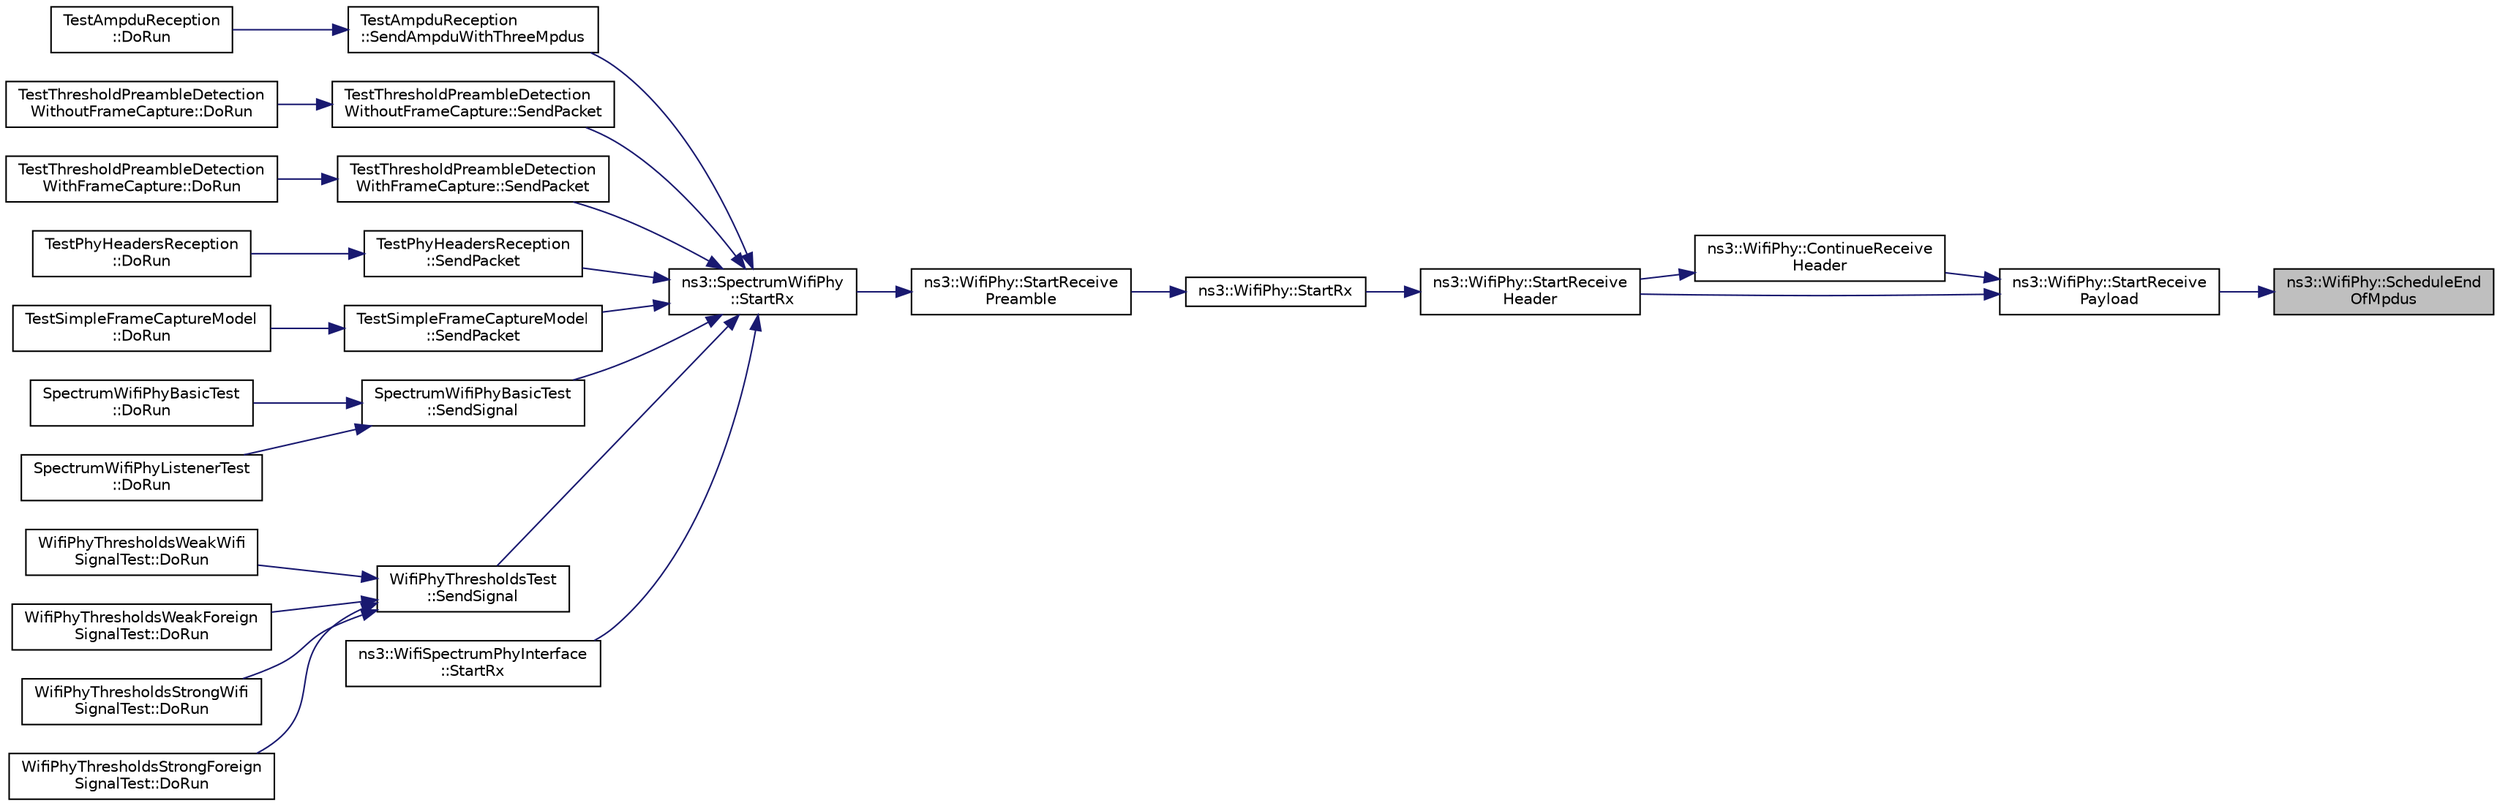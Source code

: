 digraph "ns3::WifiPhy::ScheduleEndOfMpdus"
{
 // LATEX_PDF_SIZE
  edge [fontname="Helvetica",fontsize="10",labelfontname="Helvetica",labelfontsize="10"];
  node [fontname="Helvetica",fontsize="10",shape=record];
  rankdir="RL";
  Node1 [label="ns3::WifiPhy::ScheduleEnd\lOfMpdus",height=0.2,width=0.4,color="black", fillcolor="grey75", style="filled", fontcolor="black",tooltip="Schedule end of MPDUs events."];
  Node1 -> Node2 [dir="back",color="midnightblue",fontsize="10",style="solid",fontname="Helvetica"];
  Node2 [label="ns3::WifiPhy::StartReceive\lPayload",height=0.2,width=0.4,color="black", fillcolor="white", style="filled",URL="$classns3_1_1_wifi_phy.html#a613c3092a7f6f1dc2d815a4d2de989fa",tooltip="Start receiving the PSDU (i.e."];
  Node2 -> Node3 [dir="back",color="midnightblue",fontsize="10",style="solid",fontname="Helvetica"];
  Node3 [label="ns3::WifiPhy::ContinueReceive\lHeader",height=0.2,width=0.4,color="black", fillcolor="white", style="filled",URL="$classns3_1_1_wifi_phy.html#ac5c2d333cf5e8c1f33604ef1584486fe",tooltip="Continue receiving the PHY header of a PPDU (i.e."];
  Node3 -> Node4 [dir="back",color="midnightblue",fontsize="10",style="solid",fontname="Helvetica"];
  Node4 [label="ns3::WifiPhy::StartReceive\lHeader",height=0.2,width=0.4,color="black", fillcolor="white", style="filled",URL="$classns3_1_1_wifi_phy.html#aa7bcb29f6ad8b8280792fc83a25f8eac",tooltip="Start receiving the PHY header of a PPDU (i.e."];
  Node4 -> Node5 [dir="back",color="midnightblue",fontsize="10",style="solid",fontname="Helvetica"];
  Node5 [label="ns3::WifiPhy::StartRx",height=0.2,width=0.4,color="black", fillcolor="white", style="filled",URL="$classns3_1_1_wifi_phy.html#aa648c638c7142f2b3ab902b428710290",tooltip="Starting receiving the PPDU after having detected the medium is idle or after a reception switch."];
  Node5 -> Node6 [dir="back",color="midnightblue",fontsize="10",style="solid",fontname="Helvetica"];
  Node6 [label="ns3::WifiPhy::StartReceive\lPreamble",height=0.2,width=0.4,color="black", fillcolor="white", style="filled",URL="$classns3_1_1_wifi_phy.html#af931f42dfd80e57d56822a021b13f9a7",tooltip="Start receiving the PHY preamble of a PPDU (i.e."];
  Node6 -> Node7 [dir="back",color="midnightblue",fontsize="10",style="solid",fontname="Helvetica"];
  Node7 [label="ns3::SpectrumWifiPhy\l::StartRx",height=0.2,width=0.4,color="black", fillcolor="white", style="filled",URL="$classns3_1_1_spectrum_wifi_phy.html#aead1ebdbaf59361928cd6ffa7abc3161",tooltip="Input method for delivering a signal from the spectrum channel and low-level PHY interface to this Sp..."];
  Node7 -> Node8 [dir="back",color="midnightblue",fontsize="10",style="solid",fontname="Helvetica"];
  Node8 [label="TestAmpduReception\l::SendAmpduWithThreeMpdus",height=0.2,width=0.4,color="black", fillcolor="white", style="filled",URL="$class_test_ampdu_reception.html#a78da8669fb854461af9b5b26362d65f2",tooltip="Send A-MPDU with 3 MPDUs of different size (i-th MSDU will have 100 bytes more than (i-1)-th)."];
  Node8 -> Node9 [dir="back",color="midnightblue",fontsize="10",style="solid",fontname="Helvetica"];
  Node9 [label="TestAmpduReception\l::DoRun",height=0.2,width=0.4,color="black", fillcolor="white", style="filled",URL="$class_test_ampdu_reception.html#aeb4f6e9143c9d43d54a8ab413b667995",tooltip="Implementation to actually run this TestCase."];
  Node7 -> Node10 [dir="back",color="midnightblue",fontsize="10",style="solid",fontname="Helvetica"];
  Node10 [label="TestThresholdPreambleDetection\lWithoutFrameCapture::SendPacket",height=0.2,width=0.4,color="black", fillcolor="white", style="filled",URL="$class_test_threshold_preamble_detection_without_frame_capture.html#aaad8e18bfa83144a568b3f917815e154",tooltip="Send packet function."];
  Node10 -> Node11 [dir="back",color="midnightblue",fontsize="10",style="solid",fontname="Helvetica"];
  Node11 [label="TestThresholdPreambleDetection\lWithoutFrameCapture::DoRun",height=0.2,width=0.4,color="black", fillcolor="white", style="filled",URL="$class_test_threshold_preamble_detection_without_frame_capture.html#a5f449b4f3c59a0deab196e21f8b9e048",tooltip="Implementation to actually run this TestCase."];
  Node7 -> Node12 [dir="back",color="midnightblue",fontsize="10",style="solid",fontname="Helvetica"];
  Node12 [label="TestThresholdPreambleDetection\lWithFrameCapture::SendPacket",height=0.2,width=0.4,color="black", fillcolor="white", style="filled",URL="$class_test_threshold_preamble_detection_with_frame_capture.html#a3ee19053fa0ddcb5202c3350c010b79c",tooltip="Send packet function."];
  Node12 -> Node13 [dir="back",color="midnightblue",fontsize="10",style="solid",fontname="Helvetica"];
  Node13 [label="TestThresholdPreambleDetection\lWithFrameCapture::DoRun",height=0.2,width=0.4,color="black", fillcolor="white", style="filled",URL="$class_test_threshold_preamble_detection_with_frame_capture.html#a85e4669cc3f532b21e9d0b79190f63b6",tooltip="Implementation to actually run this TestCase."];
  Node7 -> Node14 [dir="back",color="midnightblue",fontsize="10",style="solid",fontname="Helvetica"];
  Node14 [label="TestPhyHeadersReception\l::SendPacket",height=0.2,width=0.4,color="black", fillcolor="white", style="filled",URL="$class_test_phy_headers_reception.html#a1298a9f1b235059ffafff8987a932625",tooltip="Send packet function."];
  Node14 -> Node15 [dir="back",color="midnightblue",fontsize="10",style="solid",fontname="Helvetica"];
  Node15 [label="TestPhyHeadersReception\l::DoRun",height=0.2,width=0.4,color="black", fillcolor="white", style="filled",URL="$class_test_phy_headers_reception.html#a85fbabbc3721c922867e878bd583cd90",tooltip="Implementation to actually run this TestCase."];
  Node7 -> Node16 [dir="back",color="midnightblue",fontsize="10",style="solid",fontname="Helvetica"];
  Node16 [label="TestSimpleFrameCaptureModel\l::SendPacket",height=0.2,width=0.4,color="black", fillcolor="white", style="filled",URL="$class_test_simple_frame_capture_model.html#a348682089c1a86a816801e848b9ed347",tooltip="Send packet function."];
  Node16 -> Node17 [dir="back",color="midnightblue",fontsize="10",style="solid",fontname="Helvetica"];
  Node17 [label="TestSimpleFrameCaptureModel\l::DoRun",height=0.2,width=0.4,color="black", fillcolor="white", style="filled",URL="$class_test_simple_frame_capture_model.html#a4ef1ad62ca9e24ceec8c53124fecedce",tooltip="Implementation to actually run this TestCase."];
  Node7 -> Node18 [dir="back",color="midnightblue",fontsize="10",style="solid",fontname="Helvetica"];
  Node18 [label="SpectrumWifiPhyBasicTest\l::SendSignal",height=0.2,width=0.4,color="black", fillcolor="white", style="filled",URL="$class_spectrum_wifi_phy_basic_test.html#a99a44e9e6abcf378592b2a2df06ba394",tooltip="Send signal function."];
  Node18 -> Node19 [dir="back",color="midnightblue",fontsize="10",style="solid",fontname="Helvetica"];
  Node19 [label="SpectrumWifiPhyBasicTest\l::DoRun",height=0.2,width=0.4,color="black", fillcolor="white", style="filled",URL="$class_spectrum_wifi_phy_basic_test.html#a99138864abfa358103ae2f202ce925e7",tooltip="Implementation to actually run this TestCase."];
  Node18 -> Node20 [dir="back",color="midnightblue",fontsize="10",style="solid",fontname="Helvetica"];
  Node20 [label="SpectrumWifiPhyListenerTest\l::DoRun",height=0.2,width=0.4,color="black", fillcolor="white", style="filled",URL="$class_spectrum_wifi_phy_listener_test.html#a357f2be95efbb227365e540b9031748b",tooltip="Implementation to actually run this TestCase."];
  Node7 -> Node21 [dir="back",color="midnightblue",fontsize="10",style="solid",fontname="Helvetica"];
  Node21 [label="WifiPhyThresholdsTest\l::SendSignal",height=0.2,width=0.4,color="black", fillcolor="white", style="filled",URL="$class_wifi_phy_thresholds_test.html#ad003bb55e9dd86b2e9d04c8dc660256d",tooltip="Send signal function."];
  Node21 -> Node22 [dir="back",color="midnightblue",fontsize="10",style="solid",fontname="Helvetica"];
  Node22 [label="WifiPhyThresholdsWeakWifi\lSignalTest::DoRun",height=0.2,width=0.4,color="black", fillcolor="white", style="filled",URL="$class_wifi_phy_thresholds_weak_wifi_signal_test.html#aa91cd1cb14ddf211bd151be62e7a72b4",tooltip="Implementation to actually run this TestCase."];
  Node21 -> Node23 [dir="back",color="midnightblue",fontsize="10",style="solid",fontname="Helvetica"];
  Node23 [label="WifiPhyThresholdsWeakForeign\lSignalTest::DoRun",height=0.2,width=0.4,color="black", fillcolor="white", style="filled",URL="$class_wifi_phy_thresholds_weak_foreign_signal_test.html#aad1875ee85a04d40060777e01b63a724",tooltip="Implementation to actually run this TestCase."];
  Node21 -> Node24 [dir="back",color="midnightblue",fontsize="10",style="solid",fontname="Helvetica"];
  Node24 [label="WifiPhyThresholdsStrongWifi\lSignalTest::DoRun",height=0.2,width=0.4,color="black", fillcolor="white", style="filled",URL="$class_wifi_phy_thresholds_strong_wifi_signal_test.html#aa5aaeb6bbcebe65d8c3558bfbdb20c31",tooltip="Implementation to actually run this TestCase."];
  Node21 -> Node25 [dir="back",color="midnightblue",fontsize="10",style="solid",fontname="Helvetica"];
  Node25 [label="WifiPhyThresholdsStrongForeign\lSignalTest::DoRun",height=0.2,width=0.4,color="black", fillcolor="white", style="filled",URL="$class_wifi_phy_thresholds_strong_foreign_signal_test.html#a38f75ac215fb95f0e367cb54373bedcd",tooltip="Implementation to actually run this TestCase."];
  Node7 -> Node26 [dir="back",color="midnightblue",fontsize="10",style="solid",fontname="Helvetica"];
  Node26 [label="ns3::WifiSpectrumPhyInterface\l::StartRx",height=0.2,width=0.4,color="black", fillcolor="white", style="filled",URL="$classns3_1_1_wifi_spectrum_phy_interface.html#a30e2efbacd400ef27f4a0bfb501bf940",tooltip="Notify the SpectrumPhy instance of an incoming signal."];
  Node2 -> Node4 [dir="back",color="midnightblue",fontsize="10",style="solid",fontname="Helvetica"];
}

